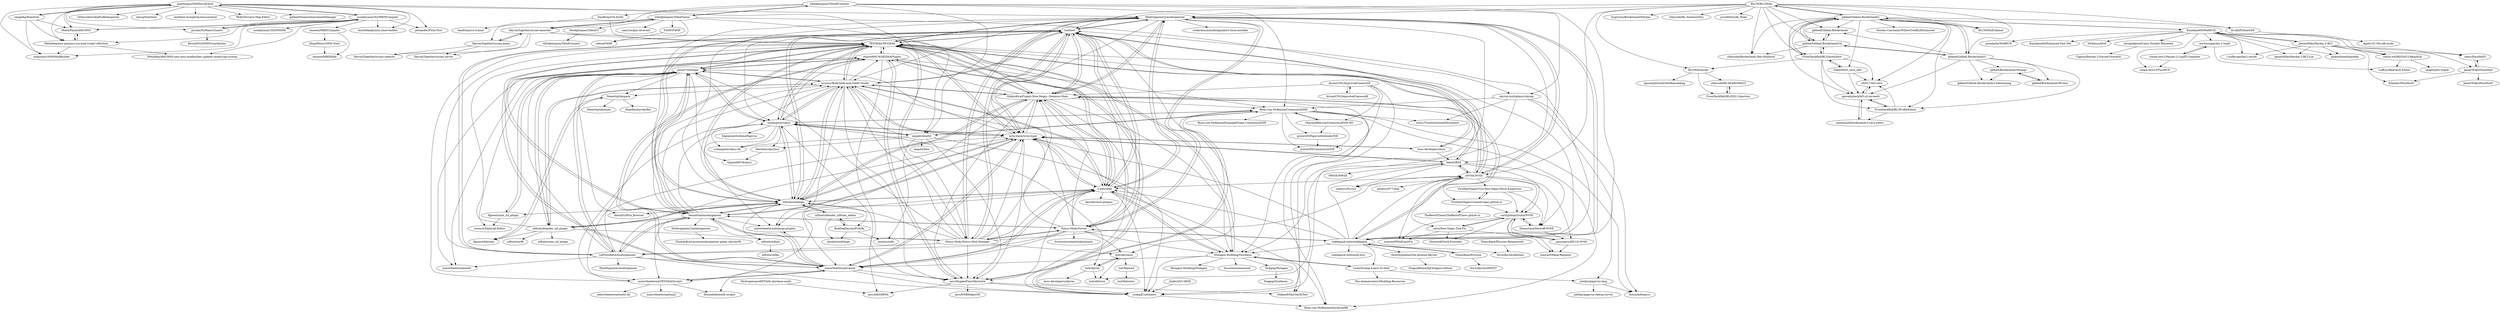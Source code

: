digraph G {
"ModOrganizer2/modorganizer" -> "loot/loot"
"ModOrganizer2/modorganizer" -> "TES5Edit/TES5Edit"
"ModOrganizer2/modorganizer" -> "xNVSE/NVSE"
"ModOrganizer2/modorganizer" -> "ShikyoKira/Project-New-Reign---Nemesis-Main"
"ModOrganizer2/modorganizer" -> "z-edit/zedit"
"ModOrganizer2/modorganizer" -> "wrye-bash/wrye-bash"
"ModOrganizer2/modorganizer" -> "Nexus-Mods/Vortex"
"ModOrganizer2/modorganizer" -> "wabbajack-tools/wabbajack"
"ModOrganizer2/modorganizer" -> "llde/xOBSE"
"ModOrganizer2/modorganizer" -> "Nexus-Mods/Nexus-Mod-Manager"
"ModOrganizer2/modorganizer" -> "rockerbacon/modorganizer2-linux-installer" ["e"=1]
"ModOrganizer2/modorganizer" -> "ousnius/BodySlide-and-Outfit-Studio"
"ModOrganizer2/modorganizer" -> "TanninOne/modorganizer"
"ModOrganizer2/modorganizer" -> "niftools/nifskope"
"ModOrganizer2/modorganizer" -> "Mutagen-Modding/Synthesis"
"TanninOne/modorganizer" -> "LePresidente/modorganizer"
"TanninOne/modorganizer" -> "TES5Edit/TES5Edit"
"TanninOne/modorganizer" -> "loot/loot"
"TanninOne/modorganizer" -> "wrye-bash/wrye-bash"
"TanninOne/modorganizer" -> "jonwd7/nifskope"
"TanninOne/modorganizer" -> "schlangster/skyui"
"TanninOne/modorganizer" -> "niftools/nifskope"
"TanninOne/modorganizer" -> "matortheeternal/smash"
"TanninOne/modorganizer" -> "ousnius/BodySlide-and-Outfit-Studio"
"TanninOne/modorganizer" -> "Nexus-Mods/Nexus-Mod-Manager"
"TanninOne/modorganizer" -> "matortheeternal/TES5EditScripts"
"TanninOne/modorganizer" -> "Modorganizer2/modorganizer"
"TanninOne/modorganizer" -> "Nexus-Mods/Vortex"
"TanninOne/modorganizer" -> "niftools/blender_nif_plugin"
"TanninOne/modorganizer" -> "matortheeternal/merge-plugins"
"loot/loot" -> "TES5Edit/TES5Edit"
"loot/loot" -> "ModOrganizer2/modorganizer"
"loot/loot" -> "wrye-bash/wrye-bash"
"loot/loot" -> "TanninOne/modorganizer"
"loot/loot" -> "Nexus-Mods/Nexus-Mod-Manager"
"loot/loot" -> "xNVSE/NVSE"
"loot/loot" -> "Nexus-Mods/Vortex"
"loot/loot" -> "ShikyoKira/Project-New-Reign---Nemesis-Main"
"loot/loot" -> "z-edit/zedit"
"loot/loot" -> "boss-developers/boss"
"loot/loot" -> "ousnius/BodySlide-and-Outfit-Studio"
"loot/loot" -> "niftools/nifskope"
"loot/loot" -> "LePresidente/modorganizer"
"loot/loot" -> "loot/skyrimse"
"loot/loot" -> "schlangster/skyui"
"ArranzCNL/ImprovedCameraAE" -> "ArranzCNL/ImprovedCameraSE"
"ArranzCNL/ImprovedCameraSE" -> "ArranzCNL/ImprovedCameraAE"
"ArranzCNL/ImprovedCameraSE" -> "Mutagen-Modding/Synthesis"
"ArranzCNL/ImprovedCameraSE" -> "CharmedBaryon/CommonLibSSE-NG"
"ArranzCNL/ImprovedCameraSE" -> "ryobg/JContainers"
"ArranzCNL/ImprovedCameraSE" -> "ShikyoKira/Project-New-Reign---Nemesis-Main"
"BadDogSkyrim/PyNifly" -> "ousnius/nifly"
"BadDogSkyrim/PyNifly" -> "niftools/blender_niftools_addon"
"BadDogSkyrim/PyNifly" -> "hexabits/nifskope"
"HydrogensaysHDT/hdt-skyrimse-mods" -> "aers/hdtSMP64"
"Nexus-Mods/Vortex" -> "Nexus-Mods/Nexus-Mod-Manager"
"Nexus-Mods/Vortex" -> "loot/loot"
"Nexus-Mods/Vortex" -> "TES5Edit/TES5Edit"
"Nexus-Mods/Vortex" -> "ModOrganizer2/modorganizer"
"Nexus-Mods/Vortex" -> "z-edit/zedit"
"Nexus-Mods/Vortex" -> "wrye-bash/wrye-bash"
"Nexus-Mods/Vortex" -> "loot/skyrimse"
"Nexus-Mods/Vortex" -> "ousnius/BodySlide-and-Outfit-Studio"
"Nexus-Mods/Vortex" -> "matortheeternal/smash"
"Nexus-Mods/Vortex" -> "ShikyoKira/Project-New-Reign---Nemesis-Main"
"Nexus-Mods/Vortex" -> "LePresidente/modorganizer"
"Nexus-Mods/Vortex" -> "TanninOne/modorganizer"
"Nexus-Mods/Vortex" -> "wabbajack-tools/wabbajack"
"Nexus-Mods/Vortex" -> "frostworx/steamtinkerlaunch" ["e"=1]
"Nexus-Mods/Vortex" -> "Mutagen-Modding/Synthesis"
"Kamikaze94/WolfHUD" -> "JamesWilko/Payday-2-BLT"
"Kamikaze94/WolfHUD" -> "simon-wh/PAYDAY-2-BeardLib"
"Kamikaze94/WolfHUD" -> "mwSora/payday-2-luajit"
"Kamikaze94/WolfHUD" -> "zenyr/PocoHud3"
"Kamikaze94/WolfHUD" -> "enragedpixel/Carry-Stacker-Reloaded"
"Kamikaze94/WolfHUD" -> "jaondayko/WolfHUD"
"Kamikaze94/WolfHUD" -> "r-pufky/payday2-secret"
"Kamikaze94/WolfHUD" -> "Kamikaze94/Enhanced-Fast.Net"
"Kamikaze94/WolfHUD" -> "steam-test1/VPlusHUD"
"Kamikaze94/WolfHUD" -> "blt4linux/blt4l"
"Kamikaze94/WolfHUD" -> "gibbed/Gibbed.Borderlands2"
"Kamikaze94/WolfHUD" -> "JamesWilko/Payday-2-BLT-Lua"
"Kamikaze94/WolfHUD" -> "polarathene/biglobby"
"enragedpixel/Carry-Stacker-Reloaded" -> "Cigaras/Payday-2-Forced-Overdrill"
"gibbed/Gibbed.Borderlands" -> "gibbed/Gibbed.BorderlandsOz"
"gibbed/Gibbed.Borderlands2" -> "gibbed/Gibbed.BorderlandsOz"
"gibbed/Gibbed.Borderlands2" -> "gibbed/Gibbed.Borderlands3"
"gibbed/Gibbed.Borderlands2" -> "gibbed/Gibbed.Borderlands"
"gibbed/Gibbed.Borderlands2" -> "BLCM/BLCMods"
"gibbed/Gibbed.Borderlands2" -> "c0dycode/Borderlands-Hex-Multitool"
"gibbed/Gibbed.Borderlands2" -> "FromDarkHell/BL3SaveEditor"
"gibbed/Gibbed.Borderlands2" -> "FromDarkHell/BL3ProfileEditor"
"gibbed/Gibbed.Borderlands2" -> "apocalyptech/bl3-cli-saveedit"
"gibbed/Gibbed.Borderlands2" -> "Nicolas-Constanty/WillowTreeBLDEnhanced"
"gibbed/Gibbed.Borderlands2" -> "ZakisM/bl3_save_edit"
"gibbed/Gibbed.Borderlands2" -> "bl-sdk/PythonSDK"
"gibbed/Gibbed.Borderlands2" -> "cfi2017/bl3-save"
"gibbed/Gibbed.Borderlands2" -> "BLCM/ModCabinet"
"gibbed/Gibbed.Borderlands2" -> "Kamikaze94/WolfHUD"
"monkeyman192/MBINCompiler" -> "periander/PSArcTool"
"monkeyman192/MBINCompiler" -> "HolterPhylo/AMUMSS"
"monkeyman192/MBINCompiler" -> "MetaIdea/nms-amumss-lua-mod-script-collection"
"monkeyman192/MBINCompiler" -> "cmkushnir/NMSModBuilder"
"monkeyman192/MBINCompiler" -> "jaszhix/NoMansConnect"
"monkeyman192/MBINCompiler" -> "monkeyman192/NMSDK"
"monkeyman192/MBINCompiler" -> "emoose/MBINCompiler"
"monkeyman192/MBINCompiler" -> "goatfungus/NMSSaveEditor"
"monkeyman192/MBINCompiler" -> "charliebanks/nms-base-builder"
"monkeyman192/MBINCompiler" -> "MetaIdea/AMUMSS-nms-auto-modbuilder-updater-modscript-system"
"mwSora/payday-2-luajit" -> "steam-test1/Payday-2-LuaJIT-Complete"
"mwSora/payday-2-luajit" -> "Luffyyy/BeardLib-Editor"
"goatfungus/NMSSaveEditor" -> "cengelha/NomNom"
"goatfungus/NMSSaveEditor" -> "monkeyman192/MBINCompiler"
"goatfungus/NMSSaveEditor" -> "jaszhix/NoMansConnect"
"goatfungus/NMSSaveEditor" -> "charliebanks/nms-base-builder"
"goatfungus/NMSSaveEditor" -> "HolterPhylo/AMUMSS"
"goatfungus/NMSSaveEditor" -> "cmkushnir/NMSModBuilder"
"goatfungus/NMSSaveEditor" -> "MetaIdea/nms-amumss-lua-mod-script-collection"
"goatfungus/NMSSaveEditor" -> "Orbmu2k/nvidiaProfileInspector" ["e"=1]
"goatfungus/NMSSaveEditor" -> "periander/PSArcTool"
"goatfungus/NMSSaveEditor" -> "zencq/NomNom"
"goatfungus/NMSSaveEditor" -> "matthew-humphrey/nmssavetool"
"goatfungus/NMSSaveEditor" -> "TEdit/Terraria-Map-Editor" ["e"=1]
"goatfungus/NMSSaveEditor" -> "gibbed/SteamAchievementManager" ["e"=1]
"goatfungus/NMSSaveEditor" -> "ModOrganizer2/modorganizer"
"goatfungus/NMSSaveEditor" -> "Nexus-Mods/Nexus-Mod-Manager"
"BLCM/BLCMods" -> "gibbed/Gibbed.Borderlands2"
"BLCM/BLCMods" -> "c0dycode/Borderlands-Hex-Multitool"
"BLCM/BLCMods" -> "BLCM/ModCabinet"
"BLCM/BLCMods" -> "gibbed/Gibbed.BorderlandsOz"
"BLCM/BLCMods" -> "BLCM/bl3mods"
"BLCM/BLCMods" -> "gibbed/Gibbed.Borderlands3"
"BLCM/BLCMods" -> "bl-sdk/PythonSDK"
"BLCM/BLCMods" -> "xNVSE/NVSE"
"BLCM/BLCMods" -> "bugworm/BorderlandsPatcher"
"BLCM/BLCMods" -> "c0dycode/BL-AutoexecDLL"
"BLCM/BLCMods" -> "ModOrganizer2/modorganizer"
"BLCM/BLCMods" -> "gibbed/Gibbed.Borderlands"
"BLCM/BLCMods" -> "FromDarkHell/BL3SaveEditor"
"BLCM/BLCMods" -> "juso40/bl2sdk_Mods"
"BLCM/BLCMods" -> "loot/loot"
"ZakisM/bl3_save_edit" -> "FromDarkHell/BL3SaveEditor"
"ZakisM/bl3_save_edit" -> "cfi2017/bl3-save"
"ZakisM/bl3_save_edit" -> "apocalyptech/bl3-cli-saveedit"
"DanRuta/xVA-Synth" -> "DanRuta/xva-trainer"
"DanRuta/xVA-Synth" -> "TES5Edit/TES5Edit"
"wrye-bash/wrye-bash" -> "TES5Edit/TES5Edit"
"wrye-bash/wrye-bash" -> "matortheeternal/smash"
"wrye-bash/wrye-bash" -> "loot/loot"
"wrye-bash/wrye-bash" -> "llde/xOBSE"
"wrye-bash/wrye-bash" -> "z-edit/zedit"
"wrye-bash/wrye-bash" -> "ousnius/BodySlide-and-Outfit-Studio"
"wrye-bash/wrye-bash" -> "aers/EngineFixesSkyrim64"
"wrye-bash/wrye-bash" -> "TanninOne/modorganizer"
"wrye-bash/wrye-bash" -> "Mutagen-Modding/Synthesis"
"wrye-bash/wrye-bash" -> "matortheeternal/TES5EditScripts"
"wrye-bash/wrye-bash" -> "schlangster/skyui"
"wrye-bash/wrye-bash" -> "niftools/nifskope"
"wrye-bash/wrye-bash" -> "ShikyoKira/Project-New-Reign---Nemesis-Main"
"wrye-bash/wrye-bash" -> "boss-developers/boss"
"wrye-bash/wrye-bash" -> "jonwd7/nifskope"
"tiltedphoques/TiltedEvolution" -> "tiltedphoques/TiltedOnline"
"tiltedphoques/TiltedEvolution" -> "DanRuta/xVA-Synth"
"tiltedphoques/TiltedEvolution" -> "wabbajack-tools/wabbajack"
"tiltedphoques/TiltedEvolution" -> "Ryan-rsm-McKenzie/CommonLibSSE"
"tiltedphoques/TiltedEvolution" -> "SkyrimTogether/issues-launcher"
"tiltedphoques/TiltedEvolution" -> "skyrim-multiplayer/skymp"
"tiltedphoques/TiltedEvolution" -> "ianpatt/skse64"
"SkyrimTogether/issues-launcher" -> "SkyrimTogether/issues-game"
"SkyrimTogether/issues-launcher" -> "tiltedphoques/TiltedOnline"
"SkyrimTogether/issues-launcher" -> "SkyrimTogether/issues-website"
"SkyrimTogether/issues-launcher" -> "SkyrimTogether/issues-server"
"SkyrimTogether/issues-launcher" -> "TES5Edit/TES5Edit"
"SkyrimTogether/issues-launcher" -> "ShikyoKira/Project-New-Reign---Nemesis-Main"
"xNVSE/NVSE" -> "carxt/JohnnyGuitarNVSE"
"xNVSE/NVSE" -> "llde/xOBSE"
"xNVSE/NVSE" -> "ModOrganizer2/modorganizer"
"xNVSE/NVSE" -> "Demorome/Showoff-NVSE"
"xNVSE/NVSE" -> "TES5Edit/TES5Edit"
"xNVSE/NVSE" -> "jazzisparis/JIP-LN-NVSE"
"xNVSE/NVSE" -> "carxt/New-Vegas-Tick-Fix"
"xNVSE/NVSE" -> "loot/loot"
"xNVSE/NVSE" -> "VivaNewVegas/vivanewvegas.github.io"
"xNVSE/NVSE" -> "rotators/Fo1in2" ["e"=1]
"xNVSE/NVSE" -> "VivaNewVegas/Viva-New-Vegas-Patch-Emporium"
"xNVSE/NVSE" -> "z-edit/zedit"
"xNVSE/NVSE" -> "phobos2077/sfall" ["e"=1]
"xNVSE/NVSE" -> "iranrmrf/ModLimitFix"
"xNVSE/NVSE" -> "ShikyoKira/Project-New-Reign---Nemesis-Main"
"Demorome/Showoff-NVSE" -> "carxt/JohnnyGuitarNVSE"
"Demorome/Showoff-NVSE" -> "jazzisparis/JIP-LN-NVSE"
"VivaNewVegas/Viva-New-Vegas-Patch-Emporium" -> "VivaNewVegas/vivanewvegas.github.io"
"VivaNewVegas/Viva-New-Vegas-Patch-Emporium" -> "Demorome/Showoff-NVSE"
"VivaNewVegas/Viva-New-Vegas-Patch-Emporium" -> "carxt/JohnnyGuitarNVSE"
"ShikyoKira/Project-New-Reign---Nemesis-Main" -> "TES5Edit/TES5Edit"
"ShikyoKira/Project-New-Reign---Nemesis-Main" -> "z-edit/zedit"
"ShikyoKira/Project-New-Reign---Nemesis-Main" -> "matortheeternal/smash"
"ShikyoKira/Project-New-Reign---Nemesis-Main" -> "ModOrganizer2/modorganizer"
"ShikyoKira/Project-New-Reign---Nemesis-Main" -> "wrye-bash/wrye-bash"
"ShikyoKira/Project-New-Reign---Nemesis-Main" -> "aers/EngineFixesSkyrim64"
"ShikyoKira/Project-New-Reign---Nemesis-Main" -> "niftools/nifskope"
"ShikyoKira/Project-New-Reign---Nemesis-Main" -> "expired6978/SKSE64Plugins"
"ShikyoKira/Project-New-Reign---Nemesis-Main" -> "loot/loot"
"ShikyoKira/Project-New-Reign---Nemesis-Main" -> "ousnius/BodySlide-and-Outfit-Studio"
"ShikyoKira/Project-New-Reign---Nemesis-Main" -> "Mutagen-Modding/Synthesis"
"ShikyoKira/Project-New-Reign---Nemesis-Main" -> "Ryan-rsm-McKenzie/CommonLibSSE"
"ShikyoKira/Project-New-Reign---Nemesis-Main" -> "Ryan-rsm-McKenzie/QuickLootRE"
"ShikyoKira/Project-New-Reign---Nemesis-Main" -> "ryobg/JContainers"
"ShikyoKira/Project-New-Reign---Nemesis-Main" -> "wabbajack-tools/wabbajack"
"tiltedphoques/TiltedOnline" -> "tiltedphoques/TiltedEvolution"
"tiltedphoques/TiltedOnline" -> "SkyrimTogether/issues-launcher"
"tiltedphoques/TiltedOnline" -> "cokwa/F4MP"
"tiltedphoques/TiltedOnline" -> "skyrim-multiplayer/skymp"
"tiltedphoques/TiltedOnline" -> "F4MP/F4MP"
"tiltedphoques/TiltedOnline" -> "ianpatt/skse64"
"tiltedphoques/TiltedOnline" -> "SkyrimTogether/issues-game"
"tiltedphoques/TiltedOnline" -> "tiltedphoques/TiltedUI"
"tiltedphoques/TiltedOnline" -> "saml1er/gta-reversed" ["e"=1]
"JamesWilko/GoonMod" -> "zenyr/PocoHud3"
"JamesWilko/GoonMod" -> "Kilandor/PocoHud3"
"JamesWilko/GoonMod" -> "JamesWilko/PocoHud3"
"TES5Edit/TES5Edit" -> "wrye-bash/wrye-bash"
"TES5Edit/TES5Edit" -> "z-edit/zedit"
"TES5Edit/TES5Edit" -> "loot/loot"
"TES5Edit/TES5Edit" -> "ShikyoKira/Project-New-Reign---Nemesis-Main"
"TES5Edit/TES5Edit" -> "jonwd7/nifskope"
"TES5Edit/TES5Edit" -> "ModOrganizer2/modorganizer"
"TES5Edit/TES5Edit" -> "matortheeternal/smash"
"TES5Edit/TES5Edit" -> "niftools/nifskope"
"TES5Edit/TES5Edit" -> "ousnius/BodySlide-and-Outfit-Studio"
"TES5Edit/TES5Edit" -> "TanninOne/modorganizer"
"TES5Edit/TES5Edit" -> "llde/xOBSE"
"TES5Edit/TES5Edit" -> "expired6978/SKSE64Plugins"
"TES5Edit/TES5Edit" -> "schlangster/skyui"
"TES5Edit/TES5Edit" -> "matortheeternal/TES5EditScripts"
"TES5Edit/TES5Edit" -> "Mutagen-Modding/Synthesis"
"Nexus-Mods/Nexus-Mod-Manager" -> "Nexus-Mods/Vortex"
"Nexus-Mods/Nexus-Mod-Manager" -> "loot/loot"
"Nexus-Mods/Nexus-Mod-Manager" -> "TES5Edit/TES5Edit"
"Nexus-Mods/Nexus-Mod-Manager" -> "ousnius/BodySlide-and-Outfit-Studio"
"Nexus-Mods/Nexus-Mod-Manager" -> "niftools/nifskope"
"Nexus-Mods/Nexus-Mod-Manager" -> "ModOrganizer2/modorganizer"
"Nexus-Mods/Nexus-Mod-Manager" -> "xNVSE/NVSE"
"Nexus-Mods/Nexus-Mod-Manager" -> "TanninOne/modorganizer"
"Nexus-Mods/Nexus-Mod-Manager" -> "wrye-bash/wrye-bash"
"Nexus-Mods/Nexus-Mod-Manager" -> "LePresidente/modorganizer"
"Nexus-Mods/Nexus-Mod-Manager" -> "jonwd7/nifskope"
"Nexus-Mods/Nexus-Mod-Manager" -> "z-edit/zedit"
"Nexus-Mods/Nexus-Mod-Manager" -> "ShikyoKira/Project-New-Reign---Nemesis-Main"
"Nexus-Mods/Nexus-Mod-Manager" -> "aers/EngineFixesSkyrim64"
"Nexus-Mods/Nexus-Mod-Manager" -> "loot/skyrimse"
"gibbed/Gibbed.BorderlandsOz" -> "gibbed/Gibbed.Borderlands2"
"gibbed/Gibbed.BorderlandsOz" -> "gibbed/Gibbed.Borderlands"
"gibbed/Gibbed.BorderlandsOz" -> "gibbed/Gibbed.Borderlands3"
"gibbed/Gibbed.BorderlandsOz" -> "FromDarkHell/BL3SaveEditor"
"gibbed/Gibbed.BorderlandsOz" -> "c0dycode/Borderlands-Hex-Multitool"
"simon-wh/PAYDAY-2-BeardLib" -> "Luffyyy/BeardLib-Editor"
"simon-wh/PAYDAY-2-BeardLib" -> "segabl/pd2-hoplib"
"steam-test1/Payday-2-LuaJIT-Complete" -> "mwSora/payday-2-luajit"
"steam-test1/Payday-2-LuaJIT-Complete" -> "steam-test1/VPlusHUD"
"LePresidente/modorganizer" -> "TanninOne/modorganizer"
"LePresidente/modorganizer" -> "jonwd7/nifskope"
"LePresidente/modorganizer" -> "ModOrganizer/modorganizer"
"LePresidente/modorganizer" -> "expired6978/SKSE64Plugins"
"LePresidente/modorganizer" -> "matortheeternal/smash"
"LePresidente/modorganizer" -> "TES5Edit/TES5Edit"
"LePresidente/modorganizer" -> "loot/loot"
"LePresidente/modorganizer" -> "ryobg/JContainers"
"LePresidente/modorganizer" -> "wrye-bash/wrye-bash"
"LePresidente/modorganizer" -> "matortheeternal/zedit"
"LePresidente/modorganizer" -> "ousnius/BodySlide-and-Outfit-Studio"
"zenyr/PocoHud3" -> "JamesWilko/GoonMod"
"ianpatt/skse64" -> "Ryan-rsm-McKenzie/CommonLibSSE"
"ianpatt/skse64" -> "ianpatt/f4se"
"ianpatt/skse64" -> "aers/EngineFixesSkyrim64"
"ianpatt/skse64" -> "schlangster/skyui-lib"
"ianpatt/skse64" -> "Mardoxx/skyrimui"
"ianpatt/skse64" -> "ousnius/nifly"
"ianpatt/skse64" -> "schlangster/skyui"
"ianpatt/skse64" -> "ryobg/JContainers"
"schlangster/skyui" -> "Mardoxx/skyrimui"
"schlangster/skyui" -> "Ryan-rsm-McKenzie/CommonLibSSE"
"schlangster/skyui" -> "jonwd7/nifskope"
"schlangster/skyui" -> "TES5Edit/TES5Edit"
"schlangster/skyui" -> "aers/EngineFixesSkyrim64"
"schlangster/skyui" -> "ousnius/BodySlide-and-Outfit-Studio"
"schlangster/skyui" -> "matortheeternal/TES5EditScripts"
"schlangster/skyui" -> "loot/skyrim"
"schlangster/skyui" -> "wrye-bash/wrye-bash"
"schlangster/skyui" -> "schlangster/skyui-lib"
"schlangster/skyui" -> "expired6978/skyui"
"schlangster/skyui" -> "ianpatt/skse64"
"schlangster/skyui" -> "expired6978/SKSE64Plugins"
"schlangster/skyui" -> "niftools/nifskope"
"schlangster/skyui" -> "Kapiainen/SublimePapyrus"
"F4MP/F4MP" -> "cokwa/F4MP"
"ousnius/BodySlide-and-Outfit-Studio" -> "jonwd7/nifskope"
"ousnius/BodySlide-and-Outfit-Studio" -> "TES5Edit/TES5Edit"
"ousnius/BodySlide-and-Outfit-Studio" -> "niftools/nifskope"
"ousnius/BodySlide-and-Outfit-Studio" -> "wrye-bash/wrye-bash"
"ousnius/BodySlide-and-Outfit-Studio" -> "schlangster/skyui"
"ousnius/BodySlide-and-Outfit-Studio" -> "niftools/blender_nif_plugin"
"ousnius/BodySlide-and-Outfit-Studio" -> "aers/EngineFixesSkyrim64"
"ousnius/BodySlide-and-Outfit-Studio" -> "z-edit/zedit"
"ousnius/BodySlide-and-Outfit-Studio" -> "Dexesttp/hkxpack"
"ousnius/BodySlide-and-Outfit-Studio" -> "expired6978/SKSE64Plugins"
"ousnius/BodySlide-and-Outfit-Studio" -> "loot/loot"
"ousnius/BodySlide-and-Outfit-Studio" -> "ShikyoKira/Project-New-Reign---Nemesis-Main"
"ousnius/BodySlide-and-Outfit-Studio" -> "ianpatt/skse64"
"ousnius/BodySlide-and-Outfit-Studio" -> "schlangster/skyui-lib"
"ousnius/BodySlide-and-Outfit-Studio" -> "matortheeternal/merge-plugins"
"ryobg/JContainers" -> "Ryan-rsm-McKenzie/QuickLootRE"
"ryobg/JContainers" -> "expired6978/SKSE64Plugins"
"loot/skyrim" -> "loot/skyrimse"
"loot/skyrim" -> "loot/oblivion"
"loot/skyrim" -> "boss-developers/skyrim"
"loot/skyrimse" -> "loot/fallout4"
"loot/skyrimse" -> "loot/skyrim"
"loot/skyrimse" -> "loot/oblivion"
"matortheeternal/merge-plugins" -> "matortheeternal/smash"
"BLCM/bl3mods" -> "c0dycode/BL3HotfixWebUI"
"BLCM/bl3mods" -> "FromDarkHell/BL3DX11Injection"
"BLCM/bl3mods" -> "apocalyptech/bl3hotfixmodding"
"FromDarkHell/BL3SaveEditor" -> "ZakisM/bl3_save_edit"
"FromDarkHell/BL3SaveEditor" -> "cfi2017/bl3-save"
"FromDarkHell/BL3SaveEditor" -> "apocalyptech/bl3-cli-saveedit"
"FromDarkHell/BL3SaveEditor" -> "FromDarkHell/BL3ProfileEditor"
"FromDarkHell/BL3SaveEditor" -> "gibbed/Gibbed.BorderlandsOz"
"FromDarkHell/BL3SaveEditor" -> "gibbed/Gibbed.Borderlands2"
"FromDarkHell/BL3SaveEditor" -> "BLCM/bl3mods"
"TitansBane/Elysium-Remastered" -> "SovnSkyrim/Aldrnari"
"Modorganizer2/modorganizer" -> "ThomasBrixLarsen/modorganizer-game_skyrimVR"
"cengelha/NomNom" -> "goatfungus/NMSSaveEditor"
"cengelha/NomNom" -> "MetaIdea/nms-amumss-lua-mod-script-collection"
"cengelha/NomNom" -> "cmkushnir/NMSModBuilder"
"cengelha/NomNom" -> "HolterPhylo/AMUMSS"
"JamesWilko/Payday-2-BLT" -> "Kamikaze94/WolfHUD"
"JamesWilko/Payday-2-BLT" -> "simon-wh/PAYDAY-2-BeardLib"
"JamesWilko/Payday-2-BLT" -> "JamesWilko/Payday-2-BLT-Lua"
"JamesWilko/Payday-2-BLT" -> "zenyr/PocoHud3"
"JamesWilko/Payday-2-BLT" -> "JamesWilko/GoonMod"
"JamesWilko/Payday-2-BLT" -> "Kilandor/PocoHud3"
"JamesWilko/Payday-2-BLT" -> "polarathene/biglobby"
"JamesWilko/Payday-2-BLT" -> "r-pufky/payday2-secret"
"LivelyDismay/Learn-To-Mod" -> "Mutagen-Modding/Synthesis"
"LivelyDismay/Learn-To-Mod" -> "The-Animonculory/Modding-Resources"
"LivelyDismay/Learn-To-Mod" -> "joelday/papyrus-lang"
"z-edit/zedit" -> "matortheeternal/smash"
"z-edit/zedit" -> "TES5Edit/TES5Edit"
"z-edit/zedit" -> "ShikyoKira/Project-New-Reign---Nemesis-Main"
"z-edit/zedit" -> "wrye-bash/wrye-bash"
"z-edit/zedit" -> "Mutagen-Modding/Synthesis"
"z-edit/zedit" -> "matortheeternal/TES5EditScripts"
"z-edit/zedit" -> "ryobg/JContainers"
"z-edit/zedit" -> "aers/EngineFixesSkyrim64"
"z-edit/zedit" -> "niftools/nifskope"
"z-edit/zedit" -> "ousnius/BodySlide-and-Outfit-Studio"
"z-edit/zedit" -> "deorder/mo2-plugins"
"z-edit/zedit" -> "ModOrganizer2/modorganizer"
"z-edit/zedit" -> "Ryan-rsm-McKenzie/QuickLootRE"
"z-edit/zedit" -> "loot/loot"
"z-edit/zedit" -> "matortheeternal/merge-plugins"
"aers/EngineFixesSkyrim64" -> "Ryan-rsm-McKenzie/CommonLibSSE"
"aers/EngineFixesSkyrim64" -> "aers/hdtSMP64"
"aers/EngineFixesSkyrim64" -> "aers/ENBHelperSE"
"aers/EngineFixesSkyrim64" -> "expired6978/SKSE64Plugins"
"aers/EngineFixesSkyrim64" -> "Nukem9/SkyrimSETest"
"aers/EngineFixesSkyrim64" -> "ryobg/JContainers"
"jonwd7/nifskope" -> "figment/max_nif_plugin"
"jonwd7/nifskope" -> "ousnius/BodySlide-and-Outfit-Studio"
"jonwd7/nifskope" -> "niftools/nifskope"
"jonwd7/nifskope" -> "TES5Edit/TES5Edit"
"jonwd7/nifskope" -> "niftools/blender_nif_plugin"
"jonwd7/nifskope" -> "matortheeternal/merge-plugins"
"jonwd7/nifskope" -> "schlangster/skyui"
"jonwd7/nifskope" -> "matortheeternal/zedit"
"jonwd7/nifskope" -> "LePresidente/modorganizer"
"jonwd7/nifskope" -> "ousnius/Material-Editor"
"jonwd7/nifskope" -> "AlexxEG/BSA_Browser"
"jonwd7/nifskope" -> "Dexesttp/hkxpack"
"jonwd7/nifskope" -> "expired6978/SKSE64Plugins"
"TitansBane/Elysium" -> "wabbajack-tools/wabbajack"
"TitansBane/Elysium" -> "SovnSkyrim/QWEST"
"VivaNewVegas/vivanewvegas.github.io" -> "VivaNewVegas/Viva-New-Vegas-Patch-Emporium"
"VivaNewVegas/vivanewvegas.github.io" -> "TheBestofTimes/TheBestofTimes.github.io"
"VivaNewVegas/vivanewvegas.github.io" -> "carxt/JohnnyGuitarNVSE"
"niftools/nifskope" -> "niftools/blender_nif_plugin"
"niftools/nifskope" -> "jonwd7/nifskope"
"niftools/nifskope" -> "TES5Edit/TES5Edit"
"niftools/nifskope" -> "niftools/blender_niftools_addon"
"niftools/nifskope" -> "ousnius/BodySlide-and-Outfit-Studio"
"niftools/nifskope" -> "figment/max_nif_plugin"
"niftools/nifskope" -> "wrye-bash/wrye-bash"
"niftools/nifskope" -> "z-edit/zedit"
"niftools/nifskope" -> "schlangster/skyui"
"niftools/nifskope" -> "ShikyoKira/Project-New-Reign---Nemesis-Main"
"niftools/nifskope" -> "BadDogSkyrim/PyNifly"
"niftools/nifskope" -> "TanninOne/modorganizer"
"niftools/nifskope" -> "loot/loot"
"niftools/nifskope" -> "niftools/nifxml"
"niftools/nifskope" -> "AlexxEG/BSA_Browser"
"powerof3/PapyrusExtenderSSE" -> "powerof3/CommonLibSSE"
"HolterPhylo/AMUMSS" -> "MetaIdea/nms-amumss-lua-mod-script-collection"
"HolterPhylo/AMUMSS" -> "monkeyman192/MBINCompiler"
"emoose/MBINCompiler" -> "HugoPeters/NMS-Tools"
"emoose/MBINCompiler" -> "emoose/MBINEdit"
"FromDarkHell/BL3ProfileEditor" -> "apocalyptech/bl3-cli-saveedit"
"FromDarkHell/BL3ProfileEditor" -> "sandsmark/borderlands3-save-editor"
"FromDarkHell/BL3ProfileEditor" -> "cfi2017/bl3-save"
"apocalyptech/bl3-cli-saveedit" -> "sandsmark/borderlands3-save-editor"
"apocalyptech/bl3-cli-saveedit" -> "FromDarkHell/BL3ProfileEditor"
"apocalyptech/bl3-cli-saveedit" -> "cfi2017/bl3-save"
"jaszhix/NoMansConnect" -> "Kevin0M16/NMSCoordinates"
"jaszhix/NoMansConnect" -> "monkeyman192/MBINCompiler"
"gibbed/Gibbed.Borderlands3" -> "gibbed/Gibbed.Borderlands2"
"gibbed/Gibbed.Borderlands3" -> "gibbed/Gibbed.BorderlandsOz"
"gibbed/Gibbed.Borderlands3" -> "gibbed/Gibbed.Borderlands"
"gibbed/Gibbed.Borderlands3" -> "FromDarkHell/BL3ProfileEditor"
"gibbed/Gibbed.Borderlands3" -> "apocalyptech/bl3-cli-saveedit"
"gibbed/Gibbed.Borderlands3" -> "gibbed/Gibbed.Borderlands3.Datamining"
"gibbed/Gibbed.Borderlands3" -> "gibbed/Borderlands3Protos"
"gibbed/Gibbed.Borderlands3" -> "gibbed/Borderlands3Dumps"
"Ryan-rsm-McKenzie/CommonLibSSE" -> "ianpatt/skse64"
"Ryan-rsm-McKenzie/CommonLibSSE" -> "aers/EngineFixesSkyrim64"
"Ryan-rsm-McKenzie/CommonLibSSE" -> "Ryan-rsm-McKenzie/ExamplePlugin-CommonLibSSE"
"Ryan-rsm-McKenzie/CommonLibSSE" -> "CharmedBaryon/CommonLibSSE-NG"
"Ryan-rsm-McKenzie/CommonLibSSE" -> "powerof3/PapyrusExtenderSSE"
"Ryan-rsm-McKenzie/CommonLibSSE" -> "fireundubh/pyro"
"Ryan-rsm-McKenzie/CommonLibSSE" -> "Nukem9/SkyrimSETest"
"Ryan-rsm-McKenzie/CommonLibSSE" -> "Ryan-rsm-McKenzie/QuickLootRE"
"Ryan-rsm-McKenzie/CommonLibSSE" -> "ersh1/TrueDirectionalMovement"
"Ryan-rsm-McKenzie/CommonLibSSE" -> "powerof3/CommonLibSSE"
"Ryan-rsm-McKenzie/CommonLibSSE" -> "schlangster/skyui"
"niftools/blender_niftools_addon" -> "niftools/nifskope"
"niftools/blender_niftools_addon" -> "BadDogSkyrim/PyNifly"
"niftools/blender_niftools_addon" -> "hexabits/nifskope"
"MetaIdea/nms-amumss-lua-mod-script-collection" -> "cmkushnir/NMSModBuilder"
"MetaIdea/nms-amumss-lua-mod-script-collection" -> "MetaIdea/AMUMSS-nms-auto-modbuilder-updater-modscript-system"
"MetaIdea/nms-amumss-lua-mod-script-collection" -> "HolterPhylo/AMUMSS"
"bl-sdk/PythonSDK" -> "apple1417/bl-sdk-mods"
"boss-developers/boss" -> "wrye-bash/wrye-bash"
"boss-developers/boss" -> "loot/loot"
"boss-developers/boss" -> "llde/xOBSE"
"wabbajack-tools/wabbajack" -> "wabbajack-tools/mod-lists"
"wabbajack-tools/wabbajack" -> "wrye-bash/wrye-bash"
"wabbajack-tools/wabbajack" -> "Mutagen-Modding/Synthesis"
"wabbajack-tools/wabbajack" -> "ModOrganizer2/modorganizer"
"wabbajack-tools/wabbajack" -> "TitansBane/Elysium"
"wabbajack-tools/wabbajack" -> "TES5Edit/TES5Edit"
"wabbajack-tools/wabbajack" -> "LivelyDismay/Learn-To-Mod"
"wabbajack-tools/wabbajack" -> "ShikyoKira/Project-New-Reign---Nemesis-Main"
"wabbajack-tools/wabbajack" -> "z-edit/zedit"
"wabbajack-tools/wabbajack" -> "loot/loot"
"wabbajack-tools/wabbajack" -> "xNVSE/NVSE"
"wabbajack-tools/wabbajack" -> "SovnSkyrim/Aldrnari"
"wabbajack-tools/wabbajack" -> "foreverphoenix/the-phoenix-flavour"
"wabbajack-tools/wabbajack" -> "Nexus-Mods/Vortex"
"wabbajack-tools/wabbajack" -> "llde/xOBSE"
"expired6978/SKSE64Plugins" -> "ryobg/JContainers"
"expired6978/SKSE64Plugins" -> "aers/EngineFixesSkyrim64"
"expired6978/SKSE64Plugins" -> "matortheeternal/smash"
"expired6978/SKSE64Plugins" -> "TES5Edit/TES5Edit"
"expired6978/SKSE64Plugins" -> "aers/hdtSMP64"
"expired6978/SKSE64Plugins" -> "Ryan-rsm-McKenzie/CommonLibSSE"
"expired6978/SKSE64Plugins" -> "matortheeternal/zedit"
"expired6978/SKSE64Plugins" -> "jonwd7/nifskope"
"niftools/blender_nif_plugin" -> "niftools/nifskope"
"niftools/blender_nif_plugin" -> "jonwd7/nifskope"
"niftools/blender_nif_plugin" -> "niftools/pyffi"
"niftools/blender_nif_plugin" -> "niftools/nifxml"
"niftools/blender_nif_plugin" -> "ousnius/BodySlide-and-Outfit-Studio"
"niftools/blender_nif_plugin" -> "figment/hkxcmd"
"niftools/blender_nif_plugin" -> "niftools/max_nif_plugin"
"niftools/blender_nif_plugin" -> "TES5Edit/TES5Edit"
"llde/xOBSE" -> "xNVSE/NVSE"
"llde/xOBSE" -> "wrye-bash/wrye-bash"
"llde/xOBSE" -> "Demorome/Showoff-NVSE"
"llde/xOBSE" -> "TES5Edit/TES5Edit"
"llde/xOBSE" -> "carxt/JohnnyGuitarNVSE"
"llde/xOBSE" -> "MWSE/MWSE" ["e"=1]
"llde/xOBSE" -> "rotators/Fo1in2" ["e"=1]
"llde/xOBSE" -> "loot/oblivion"
"loot/fallout4" -> "loot/falloutnv"
"skyrim-multiplayer/skymp" -> "joelday/papyrus-lang"
"skyrim-multiplayer/skymp" -> "Ryan-rsm-McKenzie/CommonLibSSE"
"skyrim-multiplayer/skymp" -> "fireundubh/pyro"
"skyrim-multiplayer/skymp" -> "ersh1/TrueDirectionalMovement"
"skyrim-multiplayer/skymp" -> "ryobg/JContainers"
"cfi2017/bl3-save" -> "apocalyptech/bl3-cli-saveedit"
"gibbed/Borderlands3Dumps" -> "gibbed/Borderlands3Protos"
"gibbed/Borderlands3Dumps" -> "gibbed/Gibbed.Borderlands3.Datamining"
"gibbed/Borderlands3Protos" -> "gibbed/Borderlands3Dumps"
"matortheeternal/TES5EditScripts" -> "matortheeternal/mxpf"
"matortheeternal/TES5EditScripts" -> "fireundubh/xedit-scripts"
"matortheeternal/TES5EditScripts" -> "matortheeternal/smash"
"matortheeternal/TES5EditScripts" -> "matortheeternal/xedit-lib"
"matortheeternal/smash" -> "z-edit/zedit"
"matortheeternal/smash" -> "matortheeternal/merge-plugins"
"matortheeternal/smash" -> "wrye-bash/wrye-bash"
"matortheeternal/smash" -> "matortheeternal/TES5EditScripts"
"matortheeternal/smash" -> "fireundubh/xedit-scripts"
"matortheeternal/smash" -> "ryobg/JContainers"
"matortheeternal/smash" -> "TES5Edit/TES5Edit"
"matortheeternal/smash" -> "aers/EngineFixesSkyrim64"
"matortheeternal/smash" -> "expired6978/SKSE64Plugins"
"SkyrimTogether/issues-game" -> "SkyrimTogether/issues-website"
"SkyrimTogether/issues-game" -> "SkyrimTogether/issues-server"
"SkyrimTogether/issues-game" -> "SkyrimTogether/issues-launcher"
"Qudix/QUI-SKSE" -> "ryobg/JContainers"
"CharmedBaryon/CommonLibSSE-NG" -> "powerof3/CommonLibSSE"
"CharmedBaryon/CommonLibSSE-NG" -> "powerof3/PapyrusExtenderSSE"
"CharmedBaryon/CommonLibSSE-NG" -> "Ryan-rsm-McKenzie/CommonLibSSE"
"Mutagen-Modding/Synthesis" -> "Mutagen-Modding/Mutagen"
"Mutagen-Modding/Synthesis" -> "focustense/easymod"
"Mutagen-Modding/Synthesis" -> "LivelyDismay/Learn-To-Mod"
"Mutagen-Modding/Synthesis" -> "z-edit/zedit"
"Mutagen-Modding/Synthesis" -> "TES5Edit/TES5Edit"
"Mutagen-Modding/Synthesis" -> "matortheeternal/smash"
"Mutagen-Modding/Synthesis" -> "Noggog/Mutagen"
"Mutagen-Modding/Synthesis" -> "ryobg/JContainers"
"Mutagen-Modding/Synthesis" -> "Nukem9/SkyrimSETest"
"HugoPeters/NMS-Tools" -> "emoose/MBINEdit"
"foreverphoenix/the-phoenix-flavour" -> "DragonBlame/tpf-dragons-edition"
"c0dycode/BL3HotfixWebUI" -> "FromDarkHell/BL3DX11Injection"
"figment/hkxcmd" -> "Dexesttp/hkxpack"
"joelday/papyrus-lang" -> "fireundubh/pyro"
"joelday/papyrus-lang" -> "joelday/papyrus-debug-server"
"jazzisparis/JIP-LN-NVSE" -> "carxt/JohnnyGuitarNVSE"
"jazzisparis/JIP-LN-NVSE" -> "iranrmrf/Heap-Replacer"
"Dexesttp/hkxpack" -> "Highflex/havok2fbx"
"Dexesttp/hkxpack" -> "figment/hkxcmd"
"Dexesttp/hkxpack" -> "Dexesttp/hkxanim"
"Mardoxx/skyrimui" -> "expired6978/skyui"
"sandsmark/borderlands3-save-editor" -> "apocalyptech/bl3-cli-saveedit"
"niftools/nifxml" -> "niftools/niflib"
"FromDarkHell/BL3DX11Injection" -> "c0dycode/BL3HotfixWebUI"
"carxt/JohnnyGuitarNVSE" -> "carxt/New-Vegas-Tick-Fix"
"carxt/JohnnyGuitarNVSE" -> "jazzisparis/JIP-LN-NVSE"
"carxt/JohnnyGuitarNVSE" -> "iranrmrf/ModLimitFix"
"carxt/JohnnyGuitarNVSE" -> "Demorome/Showoff-NVSE"
"carxt/JohnnyGuitarNVSE" -> "iranrmrf/Heap-Replacer"
"carxt/JohnnyGuitarNVSE" -> "lStewieAl/Geck-Extender"
"figment/max_nif_plugin" -> "jonwd7/nifskope"
"figment/max_nif_plugin" -> "ousnius/Material-Editor"
"Noggog/Mutagen" -> "Noggog/Synthesis"
"tiltedphoques/TiltedUI" -> "tiltedphoques/TiltedConnect"
"carxt/New-Vegas-Tick-Fix" -> "iranrmrf/ModLimitFix"
"carxt/New-Vegas-Tick-Fix" -> "carxt/JohnnyGuitarNVSE"
"carxt/New-Vegas-Tick-Fix" -> "iranrmrf/Heap-Replacer"
"carxt/New-Vegas-Tick-Fix" -> "lStewieAl/Geck-Extender"
"ModOrganizer2/modorganizer" ["l"="-27.118,31.328"]
"loot/loot" ["l"="-27.139,31.324"]
"TES5Edit/TES5Edit" ["l"="-27.166,31.299"]
"xNVSE/NVSE" ["l"="-27.086,31.32"]
"ShikyoKira/Project-New-Reign---Nemesis-Main" ["l"="-27.15,31.285"]
"z-edit/zedit" ["l"="-27.146,31.299"]
"wrye-bash/wrye-bash" ["l"="-27.154,31.309"]
"Nexus-Mods/Vortex" ["l"="-27.133,31.308"]
"wabbajack-tools/wabbajack" ["l"="-27.118,31.279"]
"llde/xOBSE" ["l"="-27.106,31.311"]
"Nexus-Mods/Nexus-Mod-Manager" ["l"="-27.152,31.343"]
"rockerbacon/modorganizer2-linux-installer" ["l"="-34.62,3.744"]
"ousnius/BodySlide-and-Outfit-Studio" ["l"="-27.181,31.307"]
"TanninOne/modorganizer" ["l"="-27.173,31.331"]
"niftools/nifskope" ["l"="-27.194,31.318"]
"Mutagen-Modding/Synthesis" ["l"="-27.134,31.268"]
"LePresidente/modorganizer" ["l"="-27.169,31.318"]
"jonwd7/nifskope" ["l"="-27.194,31.328"]
"schlangster/skyui" ["l"="-27.198,31.299"]
"matortheeternal/smash" ["l"="-27.169,31.286"]
"matortheeternal/TES5EditScripts" ["l"="-27.16,31.275"]
"Modorganizer2/modorganizer" ["l"="-27.194,31.387"]
"niftools/blender_nif_plugin" ["l"="-27.218,31.332"]
"matortheeternal/merge-plugins" ["l"="-27.182,31.317"]
"boss-developers/boss" ["l"="-27.111,31.299"]
"loot/skyrimse" ["l"="-27.13,31.365"]
"ArranzCNL/ImprovedCameraAE" ["l"="-27.121,31.201"]
"ArranzCNL/ImprovedCameraSE" ["l"="-27.137,31.229"]
"CharmedBaryon/CommonLibSSE-NG" ["l"="-27.162,31.224"]
"ryobg/JContainers" ["l"="-27.177,31.264"]
"BadDogSkyrim/PyNifly" ["l"="-27.265,31.311"]
"ousnius/nifly" ["l"="-27.265,31.284"]
"niftools/blender_niftools_addon" ["l"="-27.249,31.322"]
"hexabits/nifskope" ["l"="-27.283,31.324"]
"HydrogensaysHDT/hdt-skyrimse-mods" ["l"="-27.295,31.27"]
"aers/hdtSMP64" ["l"="-27.24,31.272"]
"frostworx/steamtinkerlaunch" ["l"="-34.698,3.755"]
"Kamikaze94/WolfHUD" ["l"="-26.809,31.402"]
"JamesWilko/Payday-2-BLT" ["l"="-26.78,31.424"]
"simon-wh/PAYDAY-2-BeardLib" ["l"="-26.761,31.402"]
"mwSora/payday-2-luajit" ["l"="-26.766,31.376"]
"zenyr/PocoHud3" ["l"="-26.789,31.441"]
"enragedpixel/Carry-Stacker-Reloaded" ["l"="-26.762,31.415"]
"jaondayko/WolfHUD" ["l"="-26.826,31.421"]
"r-pufky/payday2-secret" ["l"="-26.798,31.42"]
"Kamikaze94/Enhanced-Fast.Net" ["l"="-26.822,31.386"]
"steam-test1/VPlusHUD" ["l"="-26.786,31.376"]
"blt4linux/blt4l" ["l"="-26.806,31.373"]
"gibbed/Gibbed.Borderlands2" ["l"="-26.908,31.382"]
"JamesWilko/Payday-2-BLT-Lua" ["l"="-26.806,31.428"]
"polarathene/biglobby" ["l"="-26.782,31.404"]
"Cigaras/Payday-2-Forced-Overdrill" ["l"="-26.739,31.423"]
"gibbed/Gibbed.Borderlands" ["l"="-26.945,31.391"]
"gibbed/Gibbed.BorderlandsOz" ["l"="-26.935,31.381"]
"gibbed/Gibbed.Borderlands3" ["l"="-26.921,31.403"]
"BLCM/BLCMods" ["l"="-26.983,31.366"]
"c0dycode/Borderlands-Hex-Multitool" ["l"="-26.939,31.358"]
"FromDarkHell/BL3SaveEditor" ["l"="-26.917,31.37"]
"FromDarkHell/BL3ProfileEditor" ["l"="-26.893,31.399"]
"apocalyptech/bl3-cli-saveedit" ["l"="-26.884,31.389"]
"Nicolas-Constanty/WillowTreeBLDEnhanced" ["l"="-26.903,31.348"]
"ZakisM/bl3_save_edit" ["l"="-26.887,31.359"]
"bl-sdk/PythonSDK" ["l"="-26.959,31.382"]
"cfi2017/bl3-save" ["l"="-26.883,31.375"]
"BLCM/ModCabinet" ["l"="-26.95,31.367"]
"monkeyman192/MBINCompiler" ["l"="-27.142,31.497"]
"periander/PSArcTool" ["l"="-27.125,31.472"]
"HolterPhylo/AMUMSS" ["l"="-27.166,31.488"]
"MetaIdea/nms-amumss-lua-mod-script-collection" ["l"="-27.153,31.486"]
"cmkushnir/NMSModBuilder" ["l"="-27.145,31.476"]
"jaszhix/NoMansConnect" ["l"="-27.168,31.505"]
"monkeyman192/NMSDK" ["l"="-27.125,31.518"]
"emoose/MBINCompiler" ["l"="-27.141,31.541"]
"goatfungus/NMSSaveEditor" ["l"="-27.15,31.453"]
"charliebanks/nms-base-builder" ["l"="-27.122,31.486"]
"MetaIdea/AMUMSS-nms-auto-modbuilder-updater-modscript-system" ["l"="-27.146,31.512"]
"steam-test1/Payday-2-LuaJIT-Complete" ["l"="-26.765,31.359"]
"Luffyyy/BeardLib-Editor" ["l"="-26.743,31.384"]
"cengelha/NomNom" ["l"="-27.169,31.473"]
"Orbmu2k/nvidiaProfileInspector" ["l"="-28.05,-17.422"]
"zencq/NomNom" ["l"="-27.182,31.449"]
"matthew-humphrey/nmssavetool" ["l"="-27.19,31.465"]
"TEdit/Terraria-Map-Editor" ["l"="-45,11.207"]
"gibbed/SteamAchievementManager" ["l"="-34.701,-15.857"]
"BLCM/bl3mods" ["l"="-26.96,31.408"]
"bugworm/BorderlandsPatcher" ["l"="-26.984,31.344"]
"c0dycode/BL-AutoexecDLL" ["l"="-26.999,31.384"]
"juso40/bl2sdk_Mods" ["l"="-26.964,31.341"]
"DanRuta/xVA-Synth" ["l"="-27.256,31.244"]
"DanRuta/xva-trainer" ["l"="-27.293,31.235"]
"aers/EngineFixesSkyrim64" ["l"="-27.186,31.277"]
"tiltedphoques/TiltedEvolution" ["l"="-27.221,31.223"]
"tiltedphoques/TiltedOnline" ["l"="-27.236,31.192"]
"Ryan-rsm-McKenzie/CommonLibSSE" ["l"="-27.185,31.246"]
"SkyrimTogether/issues-launcher" ["l"="-27.206,31.203"]
"skyrim-multiplayer/skymp" ["l"="-27.188,31.207"]
"ianpatt/skse64" ["l"="-27.217,31.262"]
"SkyrimTogether/issues-game" ["l"="-27.218,31.173"]
"SkyrimTogether/issues-website" ["l"="-27.2,31.172"]
"SkyrimTogether/issues-server" ["l"="-27.204,31.18"]
"carxt/JohnnyGuitarNVSE" ["l"="-27.057,31.326"]
"Demorome/Showoff-NVSE" ["l"="-27.065,31.312"]
"jazzisparis/JIP-LN-NVSE" ["l"="-27.044,31.322"]
"carxt/New-Vegas-Tick-Fix" ["l"="-27.051,31.34"]
"VivaNewVegas/vivanewvegas.github.io" ["l"="-27.031,31.307"]
"rotators/Fo1in2" ["l"="-25.091,32.438"]
"VivaNewVegas/Viva-New-Vegas-Patch-Emporium" ["l"="-27.049,31.307"]
"phobos2077/sfall" ["l"="-25.067,32.406"]
"iranrmrf/ModLimitFix" ["l"="-27.067,31.341"]
"expired6978/SKSE64Plugins" ["l"="-27.193,31.287"]
"Ryan-rsm-McKenzie/QuickLootRE" ["l"="-27.161,31.261"]
"cokwa/F4MP" ["l"="-27.264,31.175"]
"F4MP/F4MP" ["l"="-27.273,31.161"]
"tiltedphoques/TiltedUI" ["l"="-27.245,31.161"]
"saml1er/gta-reversed" ["l"="-26.482,31.984"]
"JamesWilko/GoonMod" ["l"="-26.772,31.453"]
"Kilandor/PocoHud3" ["l"="-26.757,31.441"]
"JamesWilko/PocoHud3" ["l"="-26.76,31.47"]
"segabl/pd2-hoplib" ["l"="-26.735,31.403"]
"ModOrganizer/modorganizer" ["l"="-27.181,31.357"]
"matortheeternal/zedit" ["l"="-27.216,31.311"]
"ianpatt/f4se" ["l"="-27.264,31.263"]
"schlangster/skyui-lib" ["l"="-27.214,31.287"]
"Mardoxx/skyrimui" ["l"="-27.236,31.284"]
"loot/skyrim" ["l"="-27.153,31.37"]
"expired6978/skyui" ["l"="-27.233,31.299"]
"Kapiainen/SublimePapyrus" ["l"="-27.251,31.299"]
"Dexesttp/hkxpack" ["l"="-27.222,31.36"]
"loot/oblivion" ["l"="-27.115,31.356"]
"boss-developers/skyrim" ["l"="-27.154,31.395"]
"loot/fallout4" ["l"="-27.107,31.4"]
"c0dycode/BL3HotfixWebUI" ["l"="-26.976,31.428"]
"FromDarkHell/BL3DX11Injection" ["l"="-26.964,31.435"]
"apocalyptech/bl3hotfixmodding" ["l"="-26.951,31.429"]
"TitansBane/Elysium-Remastered" ["l"="-27.264,31.215"]
"SovnSkyrim/Aldrnari" ["l"="-27.202,31.242"]
"ThomasBrixLarsen/modorganizer-game_skyrimVR" ["l"="-27.206,31.408"]
"LivelyDismay/Learn-To-Mod" ["l"="-27.117,31.232"]
"The-Animonculory/Modding-Resources" ["l"="-27.098,31.208"]
"joelday/papyrus-lang" ["l"="-27.145,31.189"]
"deorder/mo2-plugins" ["l"="-27.098,31.343"]
"aers/ENBHelperSE" ["l"="-27.217,31.275"]
"Nukem9/SkyrimSETest" ["l"="-27.164,31.244"]
"figment/max_nif_plugin" ["l"="-27.206,31.349"]
"ousnius/Material-Editor" ["l"="-27.205,31.364"]
"AlexxEG/BSA_Browser" ["l"="-27.228,31.346"]
"TitansBane/Elysium" ["l"="-27.067,31.267"]
"SovnSkyrim/QWEST" ["l"="-27.036,31.255"]
"TheBestofTimes/TheBestofTimes.github.io" ["l"="-27.004,31.298"]
"niftools/nifxml" ["l"="-27.244,31.339"]
"powerof3/PapyrusExtenderSSE" ["l"="-27.162,31.209"]
"powerof3/CommonLibSSE" ["l"="-27.176,31.219"]
"HugoPeters/NMS-Tools" ["l"="-27.133,31.564"]
"emoose/MBINEdit" ["l"="-27.149,31.561"]
"sandsmark/borderlands3-save-editor" ["l"="-26.871,31.404"]
"Kevin0M16/NMSCoordinates" ["l"="-27.184,31.526"]
"gibbed/Gibbed.Borderlands3.Datamining" ["l"="-26.927,31.428"]
"gibbed/Borderlands3Protos" ["l"="-26.9,31.424"]
"gibbed/Borderlands3Dumps" ["l"="-26.913,31.429"]
"Ryan-rsm-McKenzie/ExamplePlugin-CommonLibSSE" ["l"="-27.186,31.228"]
"fireundubh/pyro" ["l"="-27.17,31.195"]
"ersh1/TrueDirectionalMovement" ["l"="-27.196,31.222"]
"apple1417/bl-sdk-mods" ["l"="-26.976,31.396"]
"wabbajack-tools/mod-lists" ["l"="-27.085,31.259"]
"foreverphoenix/the-phoenix-flavour" ["l"="-27.065,31.243"]
"niftools/pyffi" ["l"="-27.261,31.358"]
"figment/hkxcmd" ["l"="-27.241,31.364"]
"niftools/max_nif_plugin" ["l"="-27.259,31.344"]
"MWSE/MWSE" ["l"="-24.889,32.504"]
"loot/falloutnv" ["l"="-27.093,31.419"]
"matortheeternal/mxpf" ["l"="-27.126,31.25"]
"fireundubh/xedit-scripts" ["l"="-27.149,31.256"]
"matortheeternal/xedit-lib" ["l"="-27.145,31.244"]
"Qudix/QUI-SKSE" ["l"="-27.225,31.246"]
"Mutagen-Modding/Mutagen" ["l"="-27.097,31.239"]
"focustense/easymod" ["l"="-27.105,31.252"]
"Noggog/Mutagen" ["l"="-27.09,31.224"]
"DragonBlame/tpf-dragons-edition" ["l"="-27.042,31.227"]
"joelday/papyrus-debug-server" ["l"="-27.137,31.165"]
"iranrmrf/Heap-Replacer" ["l"="-27.031,31.332"]
"Highflex/havok2fbx" ["l"="-27.238,31.39"]
"Dexesttp/hkxanim" ["l"="-27.245,31.38"]
"niftools/niflib" ["l"="-27.28,31.351"]
"lStewieAl/Geck-Extender" ["l"="-27.035,31.347"]
"Noggog/Synthesis" ["l"="-27.069,31.201"]
"tiltedphoques/TiltedConnect" ["l"="-27.252,31.141"]
}